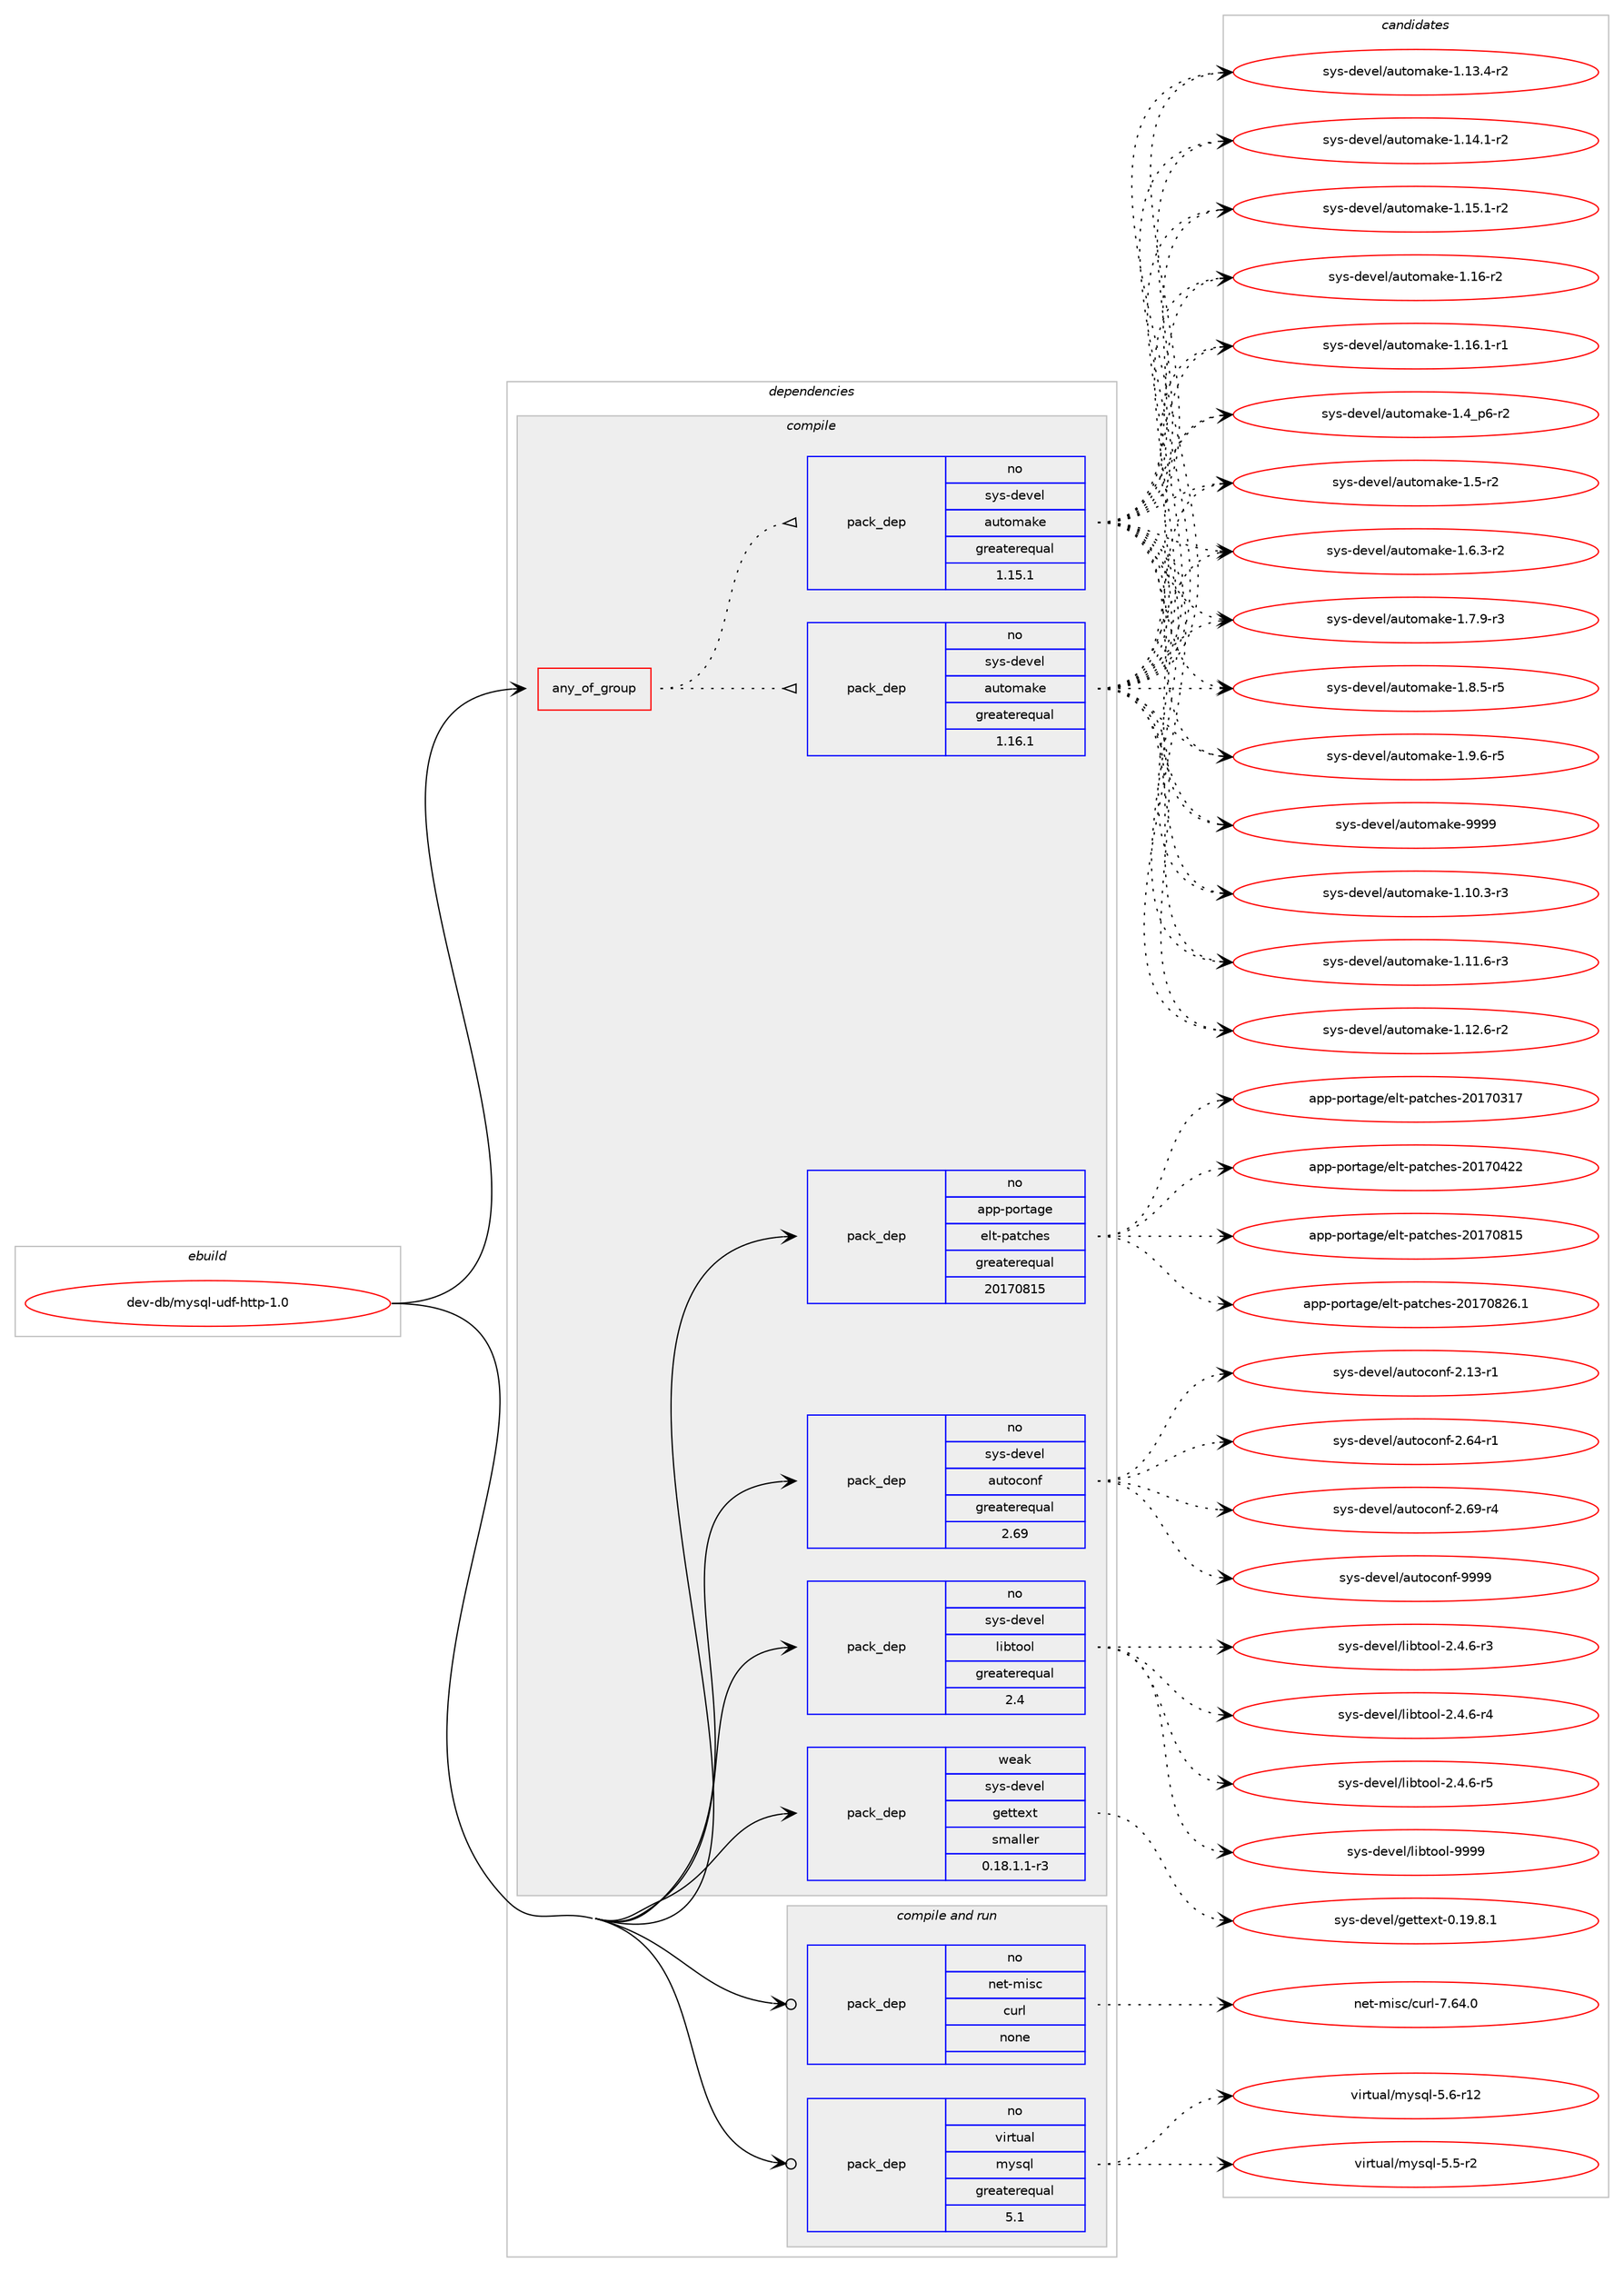 digraph prolog {

# *************
# Graph options
# *************

newrank=true;
concentrate=true;
compound=true;
graph [rankdir=LR,fontname=Helvetica,fontsize=10,ranksep=1.5];#, ranksep=2.5, nodesep=0.2];
edge  [arrowhead=vee];
node  [fontname=Helvetica,fontsize=10];

# **********
# The ebuild
# **********

subgraph cluster_leftcol {
color=gray;
rank=same;
label=<<i>ebuild</i>>;
id [label="dev-db/mysql-udf-http-1.0", color=red, width=4, href="../dev-db/mysql-udf-http-1.0.svg"];
}

# ****************
# The dependencies
# ****************

subgraph cluster_midcol {
color=gray;
label=<<i>dependencies</i>>;
subgraph cluster_compile {
fillcolor="#eeeeee";
style=filled;
label=<<i>compile</i>>;
subgraph any20390 {
dependency1320568 [label=<<TABLE BORDER="0" CELLBORDER="1" CELLSPACING="0" CELLPADDING="4"><TR><TD CELLPADDING="10">any_of_group</TD></TR></TABLE>>, shape=none, color=red];subgraph pack942193 {
dependency1320569 [label=<<TABLE BORDER="0" CELLBORDER="1" CELLSPACING="0" CELLPADDING="4" WIDTH="220"><TR><TD ROWSPAN="6" CELLPADDING="30">pack_dep</TD></TR><TR><TD WIDTH="110">no</TD></TR><TR><TD>sys-devel</TD></TR><TR><TD>automake</TD></TR><TR><TD>greaterequal</TD></TR><TR><TD>1.16.1</TD></TR></TABLE>>, shape=none, color=blue];
}
dependency1320568:e -> dependency1320569:w [weight=20,style="dotted",arrowhead="oinv"];
subgraph pack942194 {
dependency1320570 [label=<<TABLE BORDER="0" CELLBORDER="1" CELLSPACING="0" CELLPADDING="4" WIDTH="220"><TR><TD ROWSPAN="6" CELLPADDING="30">pack_dep</TD></TR><TR><TD WIDTH="110">no</TD></TR><TR><TD>sys-devel</TD></TR><TR><TD>automake</TD></TR><TR><TD>greaterequal</TD></TR><TR><TD>1.15.1</TD></TR></TABLE>>, shape=none, color=blue];
}
dependency1320568:e -> dependency1320570:w [weight=20,style="dotted",arrowhead="oinv"];
}
id:e -> dependency1320568:w [weight=20,style="solid",arrowhead="vee"];
subgraph pack942195 {
dependency1320571 [label=<<TABLE BORDER="0" CELLBORDER="1" CELLSPACING="0" CELLPADDING="4" WIDTH="220"><TR><TD ROWSPAN="6" CELLPADDING="30">pack_dep</TD></TR><TR><TD WIDTH="110">no</TD></TR><TR><TD>app-portage</TD></TR><TR><TD>elt-patches</TD></TR><TR><TD>greaterequal</TD></TR><TR><TD>20170815</TD></TR></TABLE>>, shape=none, color=blue];
}
id:e -> dependency1320571:w [weight=20,style="solid",arrowhead="vee"];
subgraph pack942196 {
dependency1320572 [label=<<TABLE BORDER="0" CELLBORDER="1" CELLSPACING="0" CELLPADDING="4" WIDTH="220"><TR><TD ROWSPAN="6" CELLPADDING="30">pack_dep</TD></TR><TR><TD WIDTH="110">no</TD></TR><TR><TD>sys-devel</TD></TR><TR><TD>autoconf</TD></TR><TR><TD>greaterequal</TD></TR><TR><TD>2.69</TD></TR></TABLE>>, shape=none, color=blue];
}
id:e -> dependency1320572:w [weight=20,style="solid",arrowhead="vee"];
subgraph pack942197 {
dependency1320573 [label=<<TABLE BORDER="0" CELLBORDER="1" CELLSPACING="0" CELLPADDING="4" WIDTH="220"><TR><TD ROWSPAN="6" CELLPADDING="30">pack_dep</TD></TR><TR><TD WIDTH="110">no</TD></TR><TR><TD>sys-devel</TD></TR><TR><TD>libtool</TD></TR><TR><TD>greaterequal</TD></TR><TR><TD>2.4</TD></TR></TABLE>>, shape=none, color=blue];
}
id:e -> dependency1320573:w [weight=20,style="solid",arrowhead="vee"];
subgraph pack942198 {
dependency1320574 [label=<<TABLE BORDER="0" CELLBORDER="1" CELLSPACING="0" CELLPADDING="4" WIDTH="220"><TR><TD ROWSPAN="6" CELLPADDING="30">pack_dep</TD></TR><TR><TD WIDTH="110">weak</TD></TR><TR><TD>sys-devel</TD></TR><TR><TD>gettext</TD></TR><TR><TD>smaller</TD></TR><TR><TD>0.18.1.1-r3</TD></TR></TABLE>>, shape=none, color=blue];
}
id:e -> dependency1320574:w [weight=20,style="solid",arrowhead="vee"];
}
subgraph cluster_compileandrun {
fillcolor="#eeeeee";
style=filled;
label=<<i>compile and run</i>>;
subgraph pack942199 {
dependency1320575 [label=<<TABLE BORDER="0" CELLBORDER="1" CELLSPACING="0" CELLPADDING="4" WIDTH="220"><TR><TD ROWSPAN="6" CELLPADDING="30">pack_dep</TD></TR><TR><TD WIDTH="110">no</TD></TR><TR><TD>net-misc</TD></TR><TR><TD>curl</TD></TR><TR><TD>none</TD></TR><TR><TD></TD></TR></TABLE>>, shape=none, color=blue];
}
id:e -> dependency1320575:w [weight=20,style="solid",arrowhead="odotvee"];
subgraph pack942200 {
dependency1320576 [label=<<TABLE BORDER="0" CELLBORDER="1" CELLSPACING="0" CELLPADDING="4" WIDTH="220"><TR><TD ROWSPAN="6" CELLPADDING="30">pack_dep</TD></TR><TR><TD WIDTH="110">no</TD></TR><TR><TD>virtual</TD></TR><TR><TD>mysql</TD></TR><TR><TD>greaterequal</TD></TR><TR><TD>5.1</TD></TR></TABLE>>, shape=none, color=blue];
}
id:e -> dependency1320576:w [weight=20,style="solid",arrowhead="odotvee"];
}
subgraph cluster_run {
fillcolor="#eeeeee";
style=filled;
label=<<i>run</i>>;
}
}

# **************
# The candidates
# **************

subgraph cluster_choices {
rank=same;
color=gray;
label=<<i>candidates</i>>;

subgraph choice942193 {
color=black;
nodesep=1;
choice11512111545100101118101108479711711611110997107101454946494846514511451 [label="sys-devel/automake-1.10.3-r3", color=red, width=4,href="../sys-devel/automake-1.10.3-r3.svg"];
choice11512111545100101118101108479711711611110997107101454946494946544511451 [label="sys-devel/automake-1.11.6-r3", color=red, width=4,href="../sys-devel/automake-1.11.6-r3.svg"];
choice11512111545100101118101108479711711611110997107101454946495046544511450 [label="sys-devel/automake-1.12.6-r2", color=red, width=4,href="../sys-devel/automake-1.12.6-r2.svg"];
choice11512111545100101118101108479711711611110997107101454946495146524511450 [label="sys-devel/automake-1.13.4-r2", color=red, width=4,href="../sys-devel/automake-1.13.4-r2.svg"];
choice11512111545100101118101108479711711611110997107101454946495246494511450 [label="sys-devel/automake-1.14.1-r2", color=red, width=4,href="../sys-devel/automake-1.14.1-r2.svg"];
choice11512111545100101118101108479711711611110997107101454946495346494511450 [label="sys-devel/automake-1.15.1-r2", color=red, width=4,href="../sys-devel/automake-1.15.1-r2.svg"];
choice1151211154510010111810110847971171161111099710710145494649544511450 [label="sys-devel/automake-1.16-r2", color=red, width=4,href="../sys-devel/automake-1.16-r2.svg"];
choice11512111545100101118101108479711711611110997107101454946495446494511449 [label="sys-devel/automake-1.16.1-r1", color=red, width=4,href="../sys-devel/automake-1.16.1-r1.svg"];
choice115121115451001011181011084797117116111109971071014549465295112544511450 [label="sys-devel/automake-1.4_p6-r2", color=red, width=4,href="../sys-devel/automake-1.4_p6-r2.svg"];
choice11512111545100101118101108479711711611110997107101454946534511450 [label="sys-devel/automake-1.5-r2", color=red, width=4,href="../sys-devel/automake-1.5-r2.svg"];
choice115121115451001011181011084797117116111109971071014549465446514511450 [label="sys-devel/automake-1.6.3-r2", color=red, width=4,href="../sys-devel/automake-1.6.3-r2.svg"];
choice115121115451001011181011084797117116111109971071014549465546574511451 [label="sys-devel/automake-1.7.9-r3", color=red, width=4,href="../sys-devel/automake-1.7.9-r3.svg"];
choice115121115451001011181011084797117116111109971071014549465646534511453 [label="sys-devel/automake-1.8.5-r5", color=red, width=4,href="../sys-devel/automake-1.8.5-r5.svg"];
choice115121115451001011181011084797117116111109971071014549465746544511453 [label="sys-devel/automake-1.9.6-r5", color=red, width=4,href="../sys-devel/automake-1.9.6-r5.svg"];
choice115121115451001011181011084797117116111109971071014557575757 [label="sys-devel/automake-9999", color=red, width=4,href="../sys-devel/automake-9999.svg"];
dependency1320569:e -> choice11512111545100101118101108479711711611110997107101454946494846514511451:w [style=dotted,weight="100"];
dependency1320569:e -> choice11512111545100101118101108479711711611110997107101454946494946544511451:w [style=dotted,weight="100"];
dependency1320569:e -> choice11512111545100101118101108479711711611110997107101454946495046544511450:w [style=dotted,weight="100"];
dependency1320569:e -> choice11512111545100101118101108479711711611110997107101454946495146524511450:w [style=dotted,weight="100"];
dependency1320569:e -> choice11512111545100101118101108479711711611110997107101454946495246494511450:w [style=dotted,weight="100"];
dependency1320569:e -> choice11512111545100101118101108479711711611110997107101454946495346494511450:w [style=dotted,weight="100"];
dependency1320569:e -> choice1151211154510010111810110847971171161111099710710145494649544511450:w [style=dotted,weight="100"];
dependency1320569:e -> choice11512111545100101118101108479711711611110997107101454946495446494511449:w [style=dotted,weight="100"];
dependency1320569:e -> choice115121115451001011181011084797117116111109971071014549465295112544511450:w [style=dotted,weight="100"];
dependency1320569:e -> choice11512111545100101118101108479711711611110997107101454946534511450:w [style=dotted,weight="100"];
dependency1320569:e -> choice115121115451001011181011084797117116111109971071014549465446514511450:w [style=dotted,weight="100"];
dependency1320569:e -> choice115121115451001011181011084797117116111109971071014549465546574511451:w [style=dotted,weight="100"];
dependency1320569:e -> choice115121115451001011181011084797117116111109971071014549465646534511453:w [style=dotted,weight="100"];
dependency1320569:e -> choice115121115451001011181011084797117116111109971071014549465746544511453:w [style=dotted,weight="100"];
dependency1320569:e -> choice115121115451001011181011084797117116111109971071014557575757:w [style=dotted,weight="100"];
}
subgraph choice942194 {
color=black;
nodesep=1;
choice11512111545100101118101108479711711611110997107101454946494846514511451 [label="sys-devel/automake-1.10.3-r3", color=red, width=4,href="../sys-devel/automake-1.10.3-r3.svg"];
choice11512111545100101118101108479711711611110997107101454946494946544511451 [label="sys-devel/automake-1.11.6-r3", color=red, width=4,href="../sys-devel/automake-1.11.6-r3.svg"];
choice11512111545100101118101108479711711611110997107101454946495046544511450 [label="sys-devel/automake-1.12.6-r2", color=red, width=4,href="../sys-devel/automake-1.12.6-r2.svg"];
choice11512111545100101118101108479711711611110997107101454946495146524511450 [label="sys-devel/automake-1.13.4-r2", color=red, width=4,href="../sys-devel/automake-1.13.4-r2.svg"];
choice11512111545100101118101108479711711611110997107101454946495246494511450 [label="sys-devel/automake-1.14.1-r2", color=red, width=4,href="../sys-devel/automake-1.14.1-r2.svg"];
choice11512111545100101118101108479711711611110997107101454946495346494511450 [label="sys-devel/automake-1.15.1-r2", color=red, width=4,href="../sys-devel/automake-1.15.1-r2.svg"];
choice1151211154510010111810110847971171161111099710710145494649544511450 [label="sys-devel/automake-1.16-r2", color=red, width=4,href="../sys-devel/automake-1.16-r2.svg"];
choice11512111545100101118101108479711711611110997107101454946495446494511449 [label="sys-devel/automake-1.16.1-r1", color=red, width=4,href="../sys-devel/automake-1.16.1-r1.svg"];
choice115121115451001011181011084797117116111109971071014549465295112544511450 [label="sys-devel/automake-1.4_p6-r2", color=red, width=4,href="../sys-devel/automake-1.4_p6-r2.svg"];
choice11512111545100101118101108479711711611110997107101454946534511450 [label="sys-devel/automake-1.5-r2", color=red, width=4,href="../sys-devel/automake-1.5-r2.svg"];
choice115121115451001011181011084797117116111109971071014549465446514511450 [label="sys-devel/automake-1.6.3-r2", color=red, width=4,href="../sys-devel/automake-1.6.3-r2.svg"];
choice115121115451001011181011084797117116111109971071014549465546574511451 [label="sys-devel/automake-1.7.9-r3", color=red, width=4,href="../sys-devel/automake-1.7.9-r3.svg"];
choice115121115451001011181011084797117116111109971071014549465646534511453 [label="sys-devel/automake-1.8.5-r5", color=red, width=4,href="../sys-devel/automake-1.8.5-r5.svg"];
choice115121115451001011181011084797117116111109971071014549465746544511453 [label="sys-devel/automake-1.9.6-r5", color=red, width=4,href="../sys-devel/automake-1.9.6-r5.svg"];
choice115121115451001011181011084797117116111109971071014557575757 [label="sys-devel/automake-9999", color=red, width=4,href="../sys-devel/automake-9999.svg"];
dependency1320570:e -> choice11512111545100101118101108479711711611110997107101454946494846514511451:w [style=dotted,weight="100"];
dependency1320570:e -> choice11512111545100101118101108479711711611110997107101454946494946544511451:w [style=dotted,weight="100"];
dependency1320570:e -> choice11512111545100101118101108479711711611110997107101454946495046544511450:w [style=dotted,weight="100"];
dependency1320570:e -> choice11512111545100101118101108479711711611110997107101454946495146524511450:w [style=dotted,weight="100"];
dependency1320570:e -> choice11512111545100101118101108479711711611110997107101454946495246494511450:w [style=dotted,weight="100"];
dependency1320570:e -> choice11512111545100101118101108479711711611110997107101454946495346494511450:w [style=dotted,weight="100"];
dependency1320570:e -> choice1151211154510010111810110847971171161111099710710145494649544511450:w [style=dotted,weight="100"];
dependency1320570:e -> choice11512111545100101118101108479711711611110997107101454946495446494511449:w [style=dotted,weight="100"];
dependency1320570:e -> choice115121115451001011181011084797117116111109971071014549465295112544511450:w [style=dotted,weight="100"];
dependency1320570:e -> choice11512111545100101118101108479711711611110997107101454946534511450:w [style=dotted,weight="100"];
dependency1320570:e -> choice115121115451001011181011084797117116111109971071014549465446514511450:w [style=dotted,weight="100"];
dependency1320570:e -> choice115121115451001011181011084797117116111109971071014549465546574511451:w [style=dotted,weight="100"];
dependency1320570:e -> choice115121115451001011181011084797117116111109971071014549465646534511453:w [style=dotted,weight="100"];
dependency1320570:e -> choice115121115451001011181011084797117116111109971071014549465746544511453:w [style=dotted,weight="100"];
dependency1320570:e -> choice115121115451001011181011084797117116111109971071014557575757:w [style=dotted,weight="100"];
}
subgraph choice942195 {
color=black;
nodesep=1;
choice97112112451121111141169710310147101108116451129711699104101115455048495548514955 [label="app-portage/elt-patches-20170317", color=red, width=4,href="../app-portage/elt-patches-20170317.svg"];
choice97112112451121111141169710310147101108116451129711699104101115455048495548525050 [label="app-portage/elt-patches-20170422", color=red, width=4,href="../app-portage/elt-patches-20170422.svg"];
choice97112112451121111141169710310147101108116451129711699104101115455048495548564953 [label="app-portage/elt-patches-20170815", color=red, width=4,href="../app-portage/elt-patches-20170815.svg"];
choice971121124511211111411697103101471011081164511297116991041011154550484955485650544649 [label="app-portage/elt-patches-20170826.1", color=red, width=4,href="../app-portage/elt-patches-20170826.1.svg"];
dependency1320571:e -> choice97112112451121111141169710310147101108116451129711699104101115455048495548514955:w [style=dotted,weight="100"];
dependency1320571:e -> choice97112112451121111141169710310147101108116451129711699104101115455048495548525050:w [style=dotted,weight="100"];
dependency1320571:e -> choice97112112451121111141169710310147101108116451129711699104101115455048495548564953:w [style=dotted,weight="100"];
dependency1320571:e -> choice971121124511211111411697103101471011081164511297116991041011154550484955485650544649:w [style=dotted,weight="100"];
}
subgraph choice942196 {
color=black;
nodesep=1;
choice1151211154510010111810110847971171161119911111010245504649514511449 [label="sys-devel/autoconf-2.13-r1", color=red, width=4,href="../sys-devel/autoconf-2.13-r1.svg"];
choice1151211154510010111810110847971171161119911111010245504654524511449 [label="sys-devel/autoconf-2.64-r1", color=red, width=4,href="../sys-devel/autoconf-2.64-r1.svg"];
choice1151211154510010111810110847971171161119911111010245504654574511452 [label="sys-devel/autoconf-2.69-r4", color=red, width=4,href="../sys-devel/autoconf-2.69-r4.svg"];
choice115121115451001011181011084797117116111991111101024557575757 [label="sys-devel/autoconf-9999", color=red, width=4,href="../sys-devel/autoconf-9999.svg"];
dependency1320572:e -> choice1151211154510010111810110847971171161119911111010245504649514511449:w [style=dotted,weight="100"];
dependency1320572:e -> choice1151211154510010111810110847971171161119911111010245504654524511449:w [style=dotted,weight="100"];
dependency1320572:e -> choice1151211154510010111810110847971171161119911111010245504654574511452:w [style=dotted,weight="100"];
dependency1320572:e -> choice115121115451001011181011084797117116111991111101024557575757:w [style=dotted,weight="100"];
}
subgraph choice942197 {
color=black;
nodesep=1;
choice1151211154510010111810110847108105981161111111084550465246544511451 [label="sys-devel/libtool-2.4.6-r3", color=red, width=4,href="../sys-devel/libtool-2.4.6-r3.svg"];
choice1151211154510010111810110847108105981161111111084550465246544511452 [label="sys-devel/libtool-2.4.6-r4", color=red, width=4,href="../sys-devel/libtool-2.4.6-r4.svg"];
choice1151211154510010111810110847108105981161111111084550465246544511453 [label="sys-devel/libtool-2.4.6-r5", color=red, width=4,href="../sys-devel/libtool-2.4.6-r5.svg"];
choice1151211154510010111810110847108105981161111111084557575757 [label="sys-devel/libtool-9999", color=red, width=4,href="../sys-devel/libtool-9999.svg"];
dependency1320573:e -> choice1151211154510010111810110847108105981161111111084550465246544511451:w [style=dotted,weight="100"];
dependency1320573:e -> choice1151211154510010111810110847108105981161111111084550465246544511452:w [style=dotted,weight="100"];
dependency1320573:e -> choice1151211154510010111810110847108105981161111111084550465246544511453:w [style=dotted,weight="100"];
dependency1320573:e -> choice1151211154510010111810110847108105981161111111084557575757:w [style=dotted,weight="100"];
}
subgraph choice942198 {
color=black;
nodesep=1;
choice1151211154510010111810110847103101116116101120116454846495746564649 [label="sys-devel/gettext-0.19.8.1", color=red, width=4,href="../sys-devel/gettext-0.19.8.1.svg"];
dependency1320574:e -> choice1151211154510010111810110847103101116116101120116454846495746564649:w [style=dotted,weight="100"];
}
subgraph choice942199 {
color=black;
nodesep=1;
choice1101011164510910511599479911711410845554654524648 [label="net-misc/curl-7.64.0", color=red, width=4,href="../net-misc/curl-7.64.0.svg"];
dependency1320575:e -> choice1101011164510910511599479911711410845554654524648:w [style=dotted,weight="100"];
}
subgraph choice942200 {
color=black;
nodesep=1;
choice1181051141161179710847109121115113108455346534511450 [label="virtual/mysql-5.5-r2", color=red, width=4,href="../virtual/mysql-5.5-r2.svg"];
choice118105114116117971084710912111511310845534654451144950 [label="virtual/mysql-5.6-r12", color=red, width=4,href="../virtual/mysql-5.6-r12.svg"];
dependency1320576:e -> choice1181051141161179710847109121115113108455346534511450:w [style=dotted,weight="100"];
dependency1320576:e -> choice118105114116117971084710912111511310845534654451144950:w [style=dotted,weight="100"];
}
}

}
